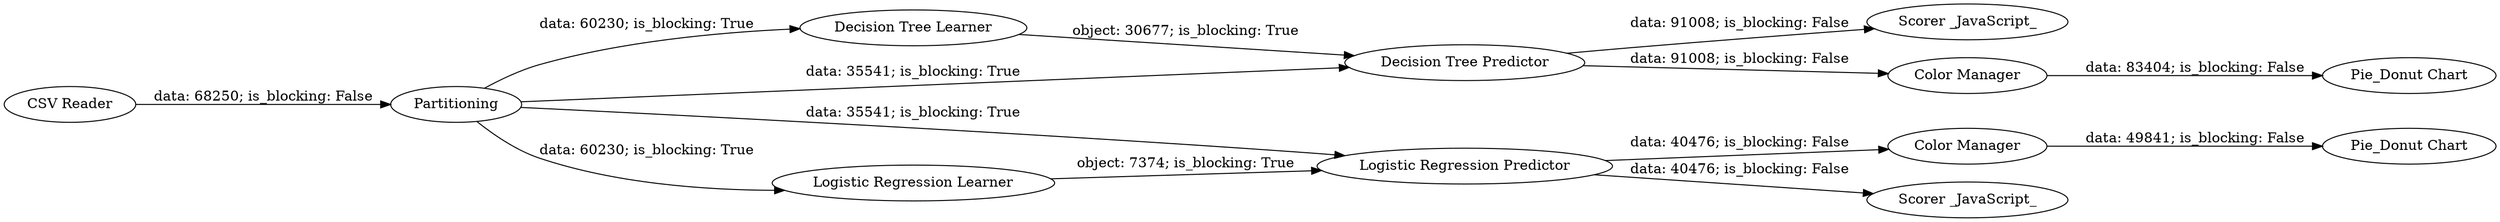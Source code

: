 digraph {
	"7456555953061396759_333" [label="Decision Tree Learner"]
	"7456555953061396759_334" [label="Logistic Regression Learner"]
	"7456555953061396759_337" [label="Scorer _JavaScript_"]
	"7456555953061396759_93" [label="CSV Reader"]
	"7456555953061396759_327" [label="Pie_Donut Chart"]
	"7456555953061396759_326" [label="Color Manager"]
	"7456555953061396759_330" [label="Logistic Regression Predictor"]
	"7456555953061396759_328" [label="Decision Tree Predictor"]
	"7456555953061396759_332" [label=Partitioning]
	"7456555953061396759_335" [label="Color Manager"]
	"7456555953061396759_336" [label="Scorer _JavaScript_"]
	"7456555953061396759_331" [label="Pie_Donut Chart"]
	"7456555953061396759_326" -> "7456555953061396759_331" [label="data: 49841; is_blocking: False"]
	"7456555953061396759_332" -> "7456555953061396759_334" [label="data: 60230; is_blocking: True"]
	"7456555953061396759_333" -> "7456555953061396759_328" [label="object: 30677; is_blocking: True"]
	"7456555953061396759_93" -> "7456555953061396759_332" [label="data: 68250; is_blocking: False"]
	"7456555953061396759_332" -> "7456555953061396759_333" [label="data: 60230; is_blocking: True"]
	"7456555953061396759_328" -> "7456555953061396759_337" [label="data: 91008; is_blocking: False"]
	"7456555953061396759_332" -> "7456555953061396759_330" [label="data: 35541; is_blocking: True"]
	"7456555953061396759_335" -> "7456555953061396759_327" [label="data: 83404; is_blocking: False"]
	"7456555953061396759_330" -> "7456555953061396759_336" [label="data: 40476; is_blocking: False"]
	"7456555953061396759_332" -> "7456555953061396759_328" [label="data: 35541; is_blocking: True"]
	"7456555953061396759_334" -> "7456555953061396759_330" [label="object: 7374; is_blocking: True"]
	"7456555953061396759_328" -> "7456555953061396759_335" [label="data: 91008; is_blocking: False"]
	"7456555953061396759_330" -> "7456555953061396759_326" [label="data: 40476; is_blocking: False"]
	rankdir=LR
}

